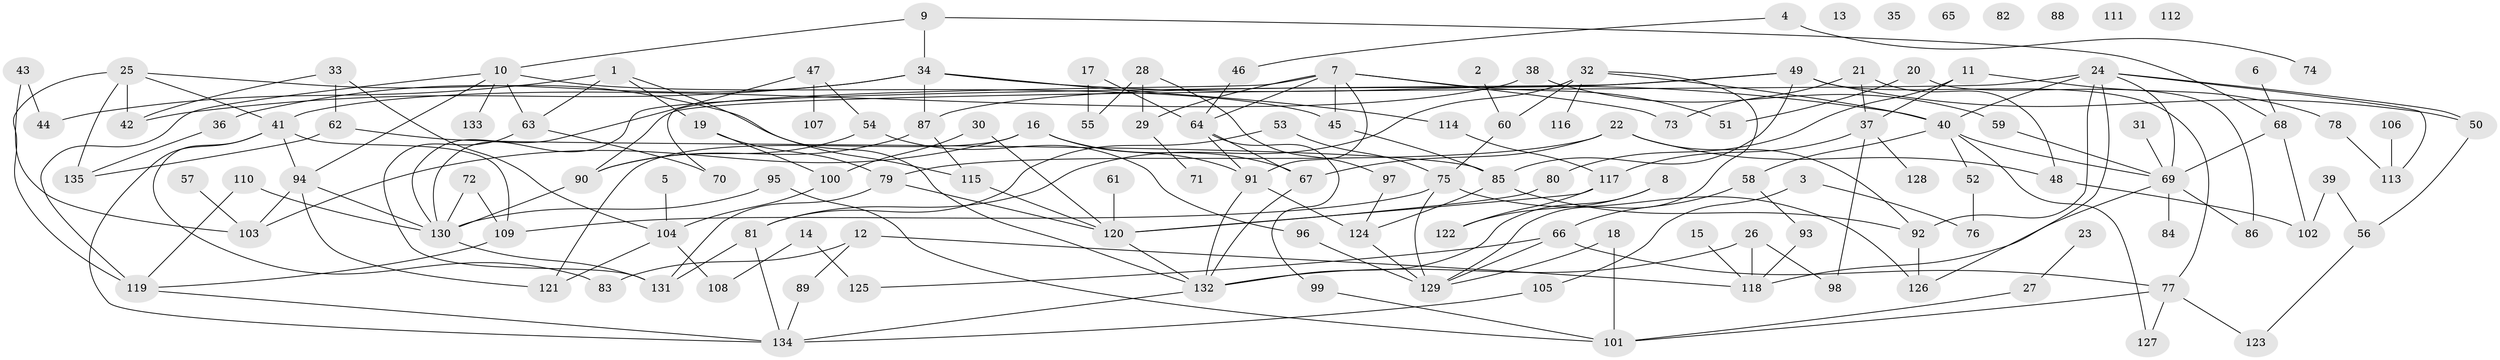 // coarse degree distribution, {5: 0.10989010989010989, 1: 0.13186813186813187, 2: 0.24175824175824176, 4: 0.10989010989010989, 7: 0.06593406593406594, 9: 0.04395604395604396, 3: 0.15384615384615385, 0: 0.07692307692307693, 6: 0.04395604395604396, 10: 0.01098901098901099, 8: 0.01098901098901099}
// Generated by graph-tools (version 1.1) at 2025/41/03/06/25 10:41:22]
// undirected, 135 vertices, 200 edges
graph export_dot {
graph [start="1"]
  node [color=gray90,style=filled];
  1;
  2;
  3;
  4;
  5;
  6;
  7;
  8;
  9;
  10;
  11;
  12;
  13;
  14;
  15;
  16;
  17;
  18;
  19;
  20;
  21;
  22;
  23;
  24;
  25;
  26;
  27;
  28;
  29;
  30;
  31;
  32;
  33;
  34;
  35;
  36;
  37;
  38;
  39;
  40;
  41;
  42;
  43;
  44;
  45;
  46;
  47;
  48;
  49;
  50;
  51;
  52;
  53;
  54;
  55;
  56;
  57;
  58;
  59;
  60;
  61;
  62;
  63;
  64;
  65;
  66;
  67;
  68;
  69;
  70;
  71;
  72;
  73;
  74;
  75;
  76;
  77;
  78;
  79;
  80;
  81;
  82;
  83;
  84;
  85;
  86;
  87;
  88;
  89;
  90;
  91;
  92;
  93;
  94;
  95;
  96;
  97;
  98;
  99;
  100;
  101;
  102;
  103;
  104;
  105;
  106;
  107;
  108;
  109;
  110;
  111;
  112;
  113;
  114;
  115;
  116;
  117;
  118;
  119;
  120;
  121;
  122;
  123;
  124;
  125;
  126;
  127;
  128;
  129;
  130;
  131;
  132;
  133;
  134;
  135;
  1 -- 19;
  1 -- 44;
  1 -- 63;
  1 -- 132;
  2 -- 60;
  3 -- 76;
  3 -- 105;
  4 -- 46;
  4 -- 74;
  5 -- 104;
  6 -- 68;
  7 -- 29;
  7 -- 45;
  7 -- 51;
  7 -- 64;
  7 -- 70;
  7 -- 73;
  7 -- 91;
  8 -- 122;
  8 -- 132;
  9 -- 10;
  9 -- 34;
  9 -- 68;
  10 -- 45;
  10 -- 63;
  10 -- 94;
  10 -- 119;
  10 -- 133;
  11 -- 37;
  11 -- 78;
  11 -- 80;
  12 -- 83;
  12 -- 89;
  12 -- 118;
  14 -- 108;
  14 -- 125;
  15 -- 118;
  16 -- 67;
  16 -- 91;
  16 -- 103;
  16 -- 121;
  17 -- 55;
  17 -- 64;
  18 -- 101;
  18 -- 129;
  19 -- 79;
  19 -- 100;
  20 -- 51;
  20 -- 86;
  21 -- 37;
  21 -- 48;
  21 -- 73;
  22 -- 48;
  22 -- 67;
  22 -- 79;
  22 -- 92;
  23 -- 27;
  24 -- 40;
  24 -- 50;
  24 -- 69;
  24 -- 90;
  24 -- 92;
  24 -- 113;
  24 -- 126;
  25 -- 41;
  25 -- 42;
  25 -- 115;
  25 -- 119;
  25 -- 135;
  26 -- 98;
  26 -- 118;
  26 -- 132;
  27 -- 101;
  28 -- 29;
  28 -- 55;
  28 -- 97;
  29 -- 71;
  30 -- 100;
  30 -- 120;
  31 -- 69;
  32 -- 40;
  32 -- 60;
  32 -- 81;
  32 -- 116;
  32 -- 129;
  33 -- 42;
  33 -- 62;
  33 -- 104;
  34 -- 36;
  34 -- 40;
  34 -- 42;
  34 -- 87;
  34 -- 114;
  36 -- 135;
  37 -- 98;
  37 -- 117;
  37 -- 128;
  38 -- 41;
  38 -- 59;
  39 -- 56;
  39 -- 102;
  40 -- 52;
  40 -- 58;
  40 -- 69;
  40 -- 127;
  41 -- 83;
  41 -- 94;
  41 -- 109;
  41 -- 134;
  43 -- 44;
  43 -- 103;
  45 -- 85;
  46 -- 64;
  47 -- 54;
  47 -- 107;
  47 -- 130;
  48 -- 102;
  49 -- 50;
  49 -- 77;
  49 -- 85;
  49 -- 87;
  49 -- 130;
  50 -- 56;
  52 -- 76;
  53 -- 75;
  53 -- 81;
  54 -- 90;
  54 -- 96;
  56 -- 123;
  57 -- 103;
  58 -- 66;
  58 -- 93;
  59 -- 69;
  60 -- 75;
  61 -- 120;
  62 -- 85;
  62 -- 135;
  63 -- 70;
  63 -- 131;
  64 -- 67;
  64 -- 91;
  64 -- 99;
  66 -- 77;
  66 -- 125;
  66 -- 129;
  67 -- 132;
  68 -- 69;
  68 -- 102;
  69 -- 84;
  69 -- 86;
  69 -- 118;
  72 -- 109;
  72 -- 130;
  75 -- 109;
  75 -- 126;
  75 -- 129;
  77 -- 101;
  77 -- 123;
  77 -- 127;
  78 -- 113;
  79 -- 120;
  79 -- 131;
  80 -- 120;
  81 -- 131;
  81 -- 134;
  85 -- 92;
  85 -- 124;
  87 -- 90;
  87 -- 115;
  89 -- 134;
  90 -- 130;
  91 -- 124;
  91 -- 132;
  92 -- 126;
  93 -- 118;
  94 -- 103;
  94 -- 121;
  94 -- 130;
  95 -- 101;
  95 -- 130;
  96 -- 129;
  97 -- 124;
  99 -- 101;
  100 -- 104;
  104 -- 108;
  104 -- 121;
  105 -- 134;
  106 -- 113;
  109 -- 119;
  110 -- 119;
  110 -- 130;
  114 -- 117;
  115 -- 120;
  117 -- 120;
  117 -- 122;
  119 -- 134;
  120 -- 132;
  124 -- 129;
  130 -- 131;
  132 -- 134;
}

